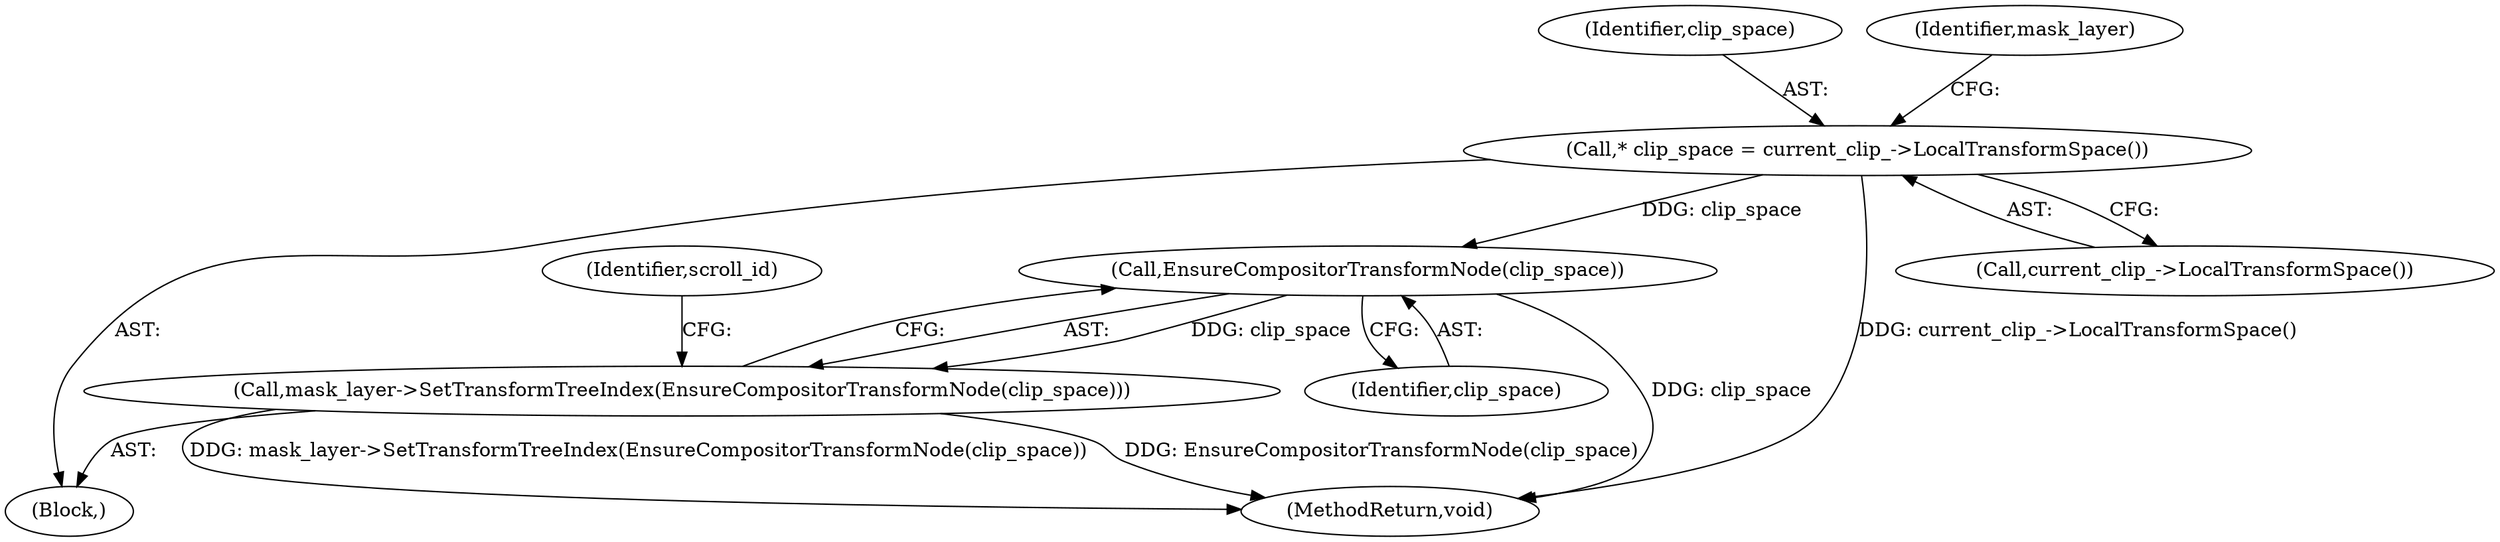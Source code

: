 digraph "0_Chrome_f911e11e7f6b5c0d6f5ee694a9871de6619889f7_36@pointer" {
"1000171" [label="(Call,EnsureCompositorTransformNode(clip_space))"];
"1000163" [label="(Call,* clip_space = current_clip_->LocalTransformSpace())"];
"1000170" [label="(Call,mask_layer->SetTransformTreeIndex(EnsureCompositorTransformNode(clip_space)))"];
"1000163" [label="(Call,* clip_space = current_clip_->LocalTransformSpace())"];
"1000164" [label="(Identifier,clip_space)"];
"1000170" [label="(Call,mask_layer->SetTransformTreeIndex(EnsureCompositorTransformNode(clip_space)))"];
"1000172" [label="(Identifier,clip_space)"];
"1000101" [label="(Block,)"];
"1000187" [label="(MethodReturn,void)"];
"1000167" [label="(Identifier,mask_layer)"];
"1000171" [label="(Call,EnsureCompositorTransformNode(clip_space))"];
"1000175" [label="(Identifier,scroll_id)"];
"1000165" [label="(Call,current_clip_->LocalTransformSpace())"];
"1000171" -> "1000170"  [label="AST: "];
"1000171" -> "1000172"  [label="CFG: "];
"1000172" -> "1000171"  [label="AST: "];
"1000170" -> "1000171"  [label="CFG: "];
"1000171" -> "1000187"  [label="DDG: clip_space"];
"1000171" -> "1000170"  [label="DDG: clip_space"];
"1000163" -> "1000171"  [label="DDG: clip_space"];
"1000163" -> "1000101"  [label="AST: "];
"1000163" -> "1000165"  [label="CFG: "];
"1000164" -> "1000163"  [label="AST: "];
"1000165" -> "1000163"  [label="AST: "];
"1000167" -> "1000163"  [label="CFG: "];
"1000163" -> "1000187"  [label="DDG: current_clip_->LocalTransformSpace()"];
"1000170" -> "1000101"  [label="AST: "];
"1000175" -> "1000170"  [label="CFG: "];
"1000170" -> "1000187"  [label="DDG: EnsureCompositorTransformNode(clip_space)"];
"1000170" -> "1000187"  [label="DDG: mask_layer->SetTransformTreeIndex(EnsureCompositorTransformNode(clip_space))"];
}

